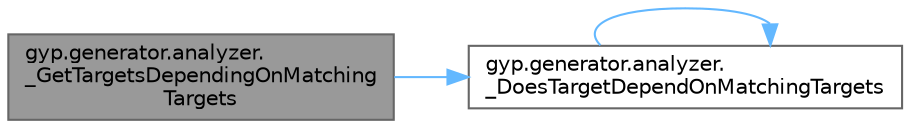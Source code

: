digraph "gyp.generator.analyzer._GetTargetsDependingOnMatchingTargets"
{
 // LATEX_PDF_SIZE
  bgcolor="transparent";
  edge [fontname=Helvetica,fontsize=10,labelfontname=Helvetica,labelfontsize=10];
  node [fontname=Helvetica,fontsize=10,shape=box,height=0.2,width=0.4];
  rankdir="LR";
  Node1 [id="Node000001",label="gyp.generator.analyzer.\l_GetTargetsDependingOnMatching\lTargets",height=0.2,width=0.4,color="gray40", fillcolor="grey60", style="filled", fontcolor="black",tooltip=" "];
  Node1 -> Node2 [id="edge1_Node000001_Node000002",color="steelblue1",style="solid",tooltip=" "];
  Node2 [id="Node000002",label="gyp.generator.analyzer.\l_DoesTargetDependOnMatchingTargets",height=0.2,width=0.4,color="grey40", fillcolor="white", style="filled",URL="$namespacegyp_1_1generator_1_1analyzer.html#ab40f4cc6a82f35b993e7e56cf3e85de2",tooltip=" "];
  Node2 -> Node2 [id="edge2_Node000002_Node000002",color="steelblue1",style="solid",tooltip=" "];
}
